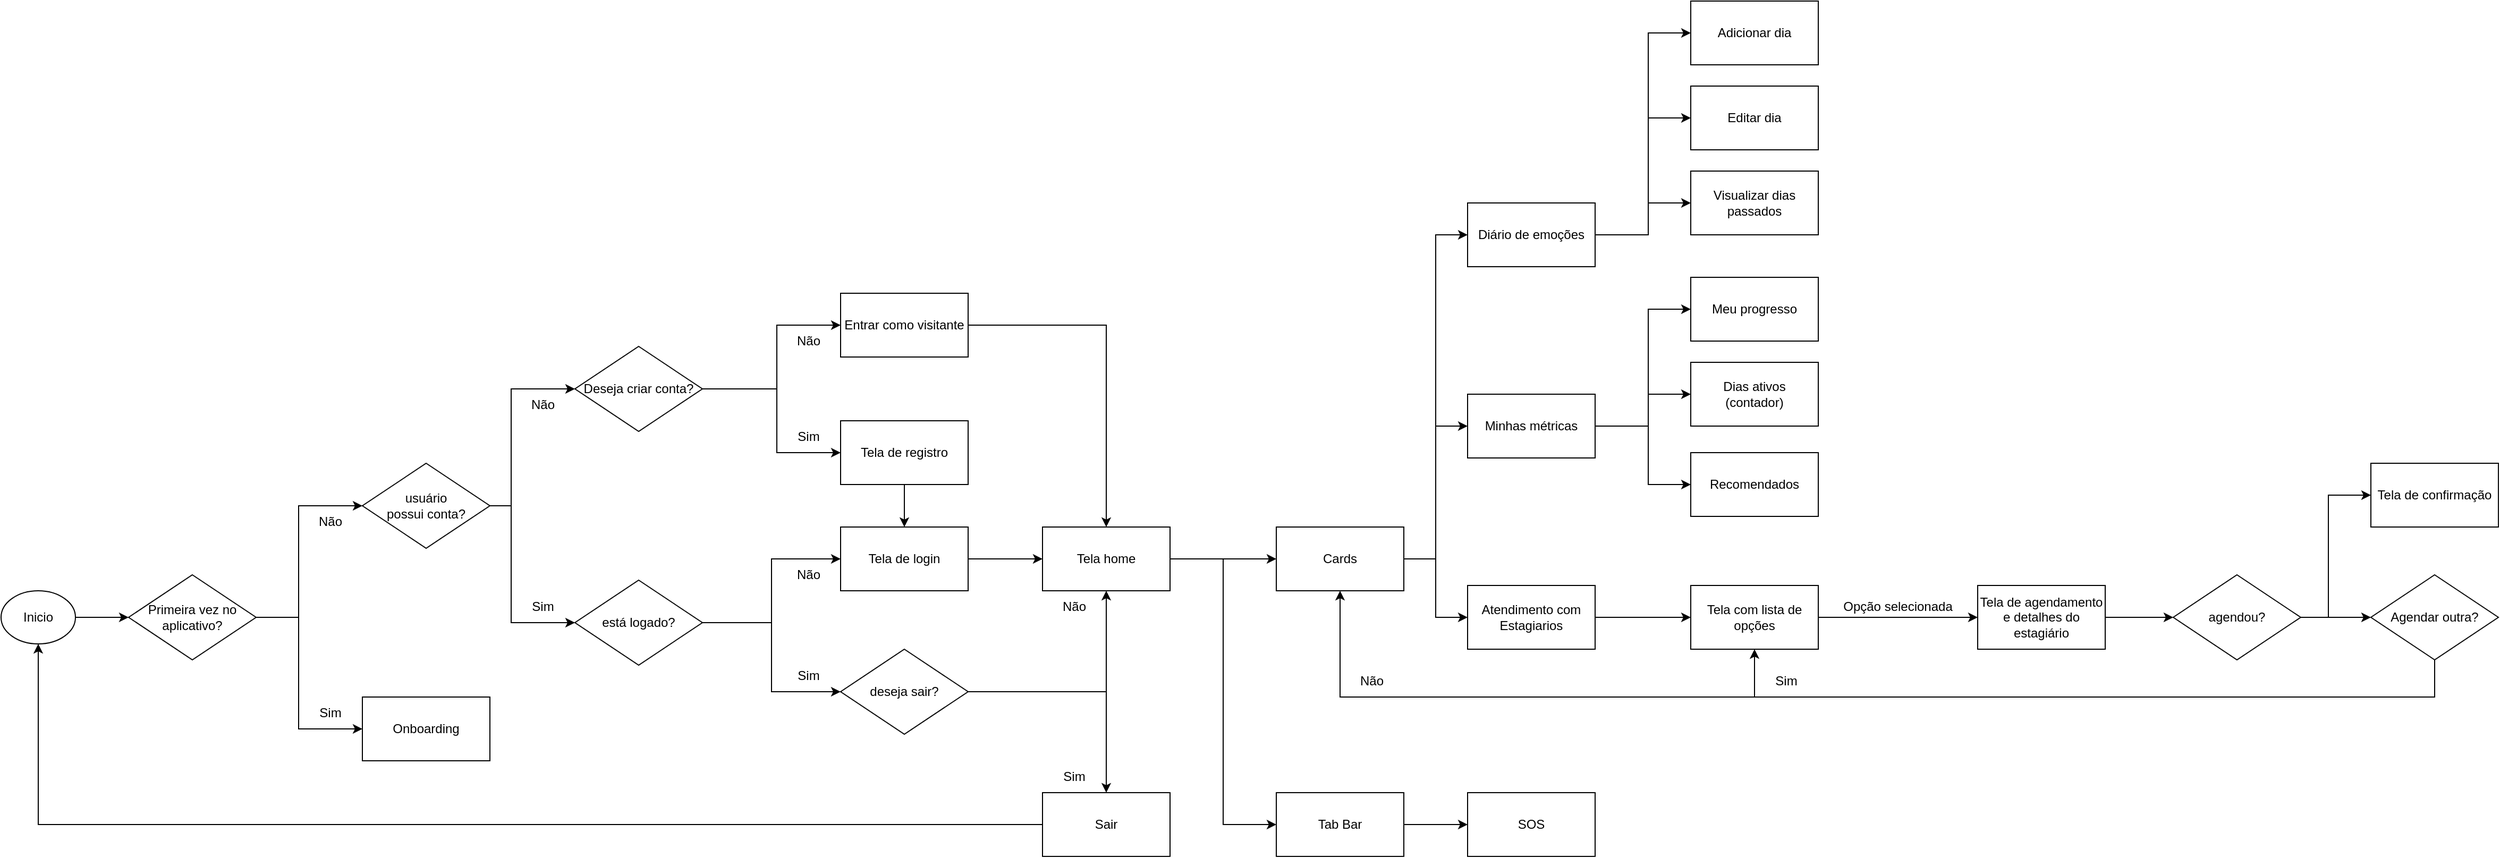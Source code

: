 <mxfile version="21.2.9" type="device">
  <diagram name="Página-1" id="eraFyOt5bU_ge2Rh74fk">
    <mxGraphModel dx="2355" dy="2343" grid="1" gridSize="10" guides="1" tooltips="1" connect="1" arrows="1" fold="1" page="1" pageScale="1" pageWidth="827" pageHeight="1169" math="0" shadow="0">
      <root>
        <mxCell id="0" />
        <mxCell id="1" parent="0" />
        <mxCell id="7XeHf_dn--d99jpylyqT-67" style="edgeStyle=orthogonalEdgeStyle;rounded=0;orthogonalLoop=1;jettySize=auto;html=1;entryX=0;entryY=0.5;entryDx=0;entryDy=0;" parent="1" source="mF3q0Rq8tJbmtWF1qKPC-3" target="7XeHf_dn--d99jpylyqT-34" edge="1">
          <mxGeometry relative="1" as="geometry" />
        </mxCell>
        <mxCell id="mF3q0Rq8tJbmtWF1qKPC-3" value="Inicio" style="ellipse;whiteSpace=wrap;html=1;" parent="1" vertex="1">
          <mxGeometry x="-390" y="490" width="70" height="50" as="geometry" />
        </mxCell>
        <mxCell id="mF3q0Rq8tJbmtWF1qKPC-17" style="edgeStyle=orthogonalEdgeStyle;rounded=0;orthogonalLoop=1;jettySize=auto;html=1;entryX=0;entryY=0.5;entryDx=0;entryDy=0;" parent="1" source="mF3q0Rq8tJbmtWF1qKPC-5" target="mF3q0Rq8tJbmtWF1qKPC-21" edge="1">
          <mxGeometry relative="1" as="geometry">
            <mxPoint x="210" y="470" as="targetPoint" />
            <Array as="points">
              <mxPoint x="90" y="410" />
              <mxPoint x="90" y="300" />
            </Array>
          </mxGeometry>
        </mxCell>
        <mxCell id="7XeHf_dn--d99jpylyqT-50" style="edgeStyle=orthogonalEdgeStyle;rounded=0;orthogonalLoop=1;jettySize=auto;html=1;" parent="1" source="mF3q0Rq8tJbmtWF1qKPC-5" target="7XeHf_dn--d99jpylyqT-10" edge="1">
          <mxGeometry relative="1" as="geometry">
            <Array as="points">
              <mxPoint x="90" y="410" />
              <mxPoint x="90" y="520" />
            </Array>
          </mxGeometry>
        </mxCell>
        <mxCell id="mF3q0Rq8tJbmtWF1qKPC-5" value="usuário&lt;br&gt;possui conta?" style="rhombus;whiteSpace=wrap;html=1;" parent="1" vertex="1">
          <mxGeometry x="-50" y="370" width="120" height="80" as="geometry" />
        </mxCell>
        <mxCell id="mF3q0Rq8tJbmtWF1qKPC-6" style="edgeStyle=orthogonalEdgeStyle;rounded=0;orthogonalLoop=1;jettySize=auto;html=1;exitX=0.5;exitY=1;exitDx=0;exitDy=0;" parent="1" edge="1">
          <mxGeometry relative="1" as="geometry">
            <mxPoint x="-190" y="570" as="sourcePoint" />
            <mxPoint x="-190" y="570" as="targetPoint" />
          </mxGeometry>
        </mxCell>
        <mxCell id="mF3q0Rq8tJbmtWF1qKPC-19" value="Não" style="text;html=1;strokeColor=none;fillColor=none;align=center;verticalAlign=middle;whiteSpace=wrap;rounded=0;" parent="1" vertex="1">
          <mxGeometry x="90" y="300" width="60" height="30" as="geometry" />
        </mxCell>
        <mxCell id="TnF8aTyG_mfoWACl2fjc-5" style="edgeStyle=orthogonalEdgeStyle;rounded=0;orthogonalLoop=1;jettySize=auto;html=1;entryX=0;entryY=0.5;entryDx=0;entryDy=0;" parent="1" source="mF3q0Rq8tJbmtWF1qKPC-21" target="TnF8aTyG_mfoWACl2fjc-4" edge="1">
          <mxGeometry relative="1" as="geometry">
            <Array as="points">
              <mxPoint x="340" y="300" />
              <mxPoint x="340" y="240" />
            </Array>
          </mxGeometry>
        </mxCell>
        <mxCell id="TnF8aTyG_mfoWACl2fjc-14" style="edgeStyle=orthogonalEdgeStyle;rounded=0;orthogonalLoop=1;jettySize=auto;html=1;entryX=0;entryY=0.5;entryDx=0;entryDy=0;" parent="1" source="mF3q0Rq8tJbmtWF1qKPC-21" target="TnF8aTyG_mfoWACl2fjc-12" edge="1">
          <mxGeometry relative="1" as="geometry">
            <Array as="points">
              <mxPoint x="340" y="300" />
              <mxPoint x="340" y="360" />
              <mxPoint x="400" y="360" />
            </Array>
          </mxGeometry>
        </mxCell>
        <mxCell id="mF3q0Rq8tJbmtWF1qKPC-21" value="Deseja criar conta?" style="rhombus;whiteSpace=wrap;html=1;" parent="1" vertex="1">
          <mxGeometry x="150" y="260" width="120" height="80" as="geometry" />
        </mxCell>
        <mxCell id="7XeHf_dn--d99jpylyqT-9" style="edgeStyle=orthogonalEdgeStyle;rounded=0;orthogonalLoop=1;jettySize=auto;html=1;entryX=0.5;entryY=0;entryDx=0;entryDy=0;" parent="1" source="TnF8aTyG_mfoWACl2fjc-4" target="7XeHf_dn--d99jpylyqT-7" edge="1">
          <mxGeometry relative="1" as="geometry" />
        </mxCell>
        <mxCell id="TnF8aTyG_mfoWACl2fjc-4" value="Entrar como visitante" style="rounded=0;whiteSpace=wrap;html=1;" parent="1" vertex="1">
          <mxGeometry x="400" y="210" width="120" height="60" as="geometry" />
        </mxCell>
        <mxCell id="TnF8aTyG_mfoWACl2fjc-6" value="Não" style="text;html=1;strokeColor=none;fillColor=none;align=center;verticalAlign=middle;whiteSpace=wrap;rounded=0;" parent="1" vertex="1">
          <mxGeometry x="340" y="240" width="60" height="30" as="geometry" />
        </mxCell>
        <mxCell id="7XeHf_dn--d99jpylyqT-5" style="edgeStyle=orthogonalEdgeStyle;rounded=0;orthogonalLoop=1;jettySize=auto;html=1;entryX=0.5;entryY=0;entryDx=0;entryDy=0;" parent="1" source="TnF8aTyG_mfoWACl2fjc-12" target="7XeHf_dn--d99jpylyqT-1" edge="1">
          <mxGeometry relative="1" as="geometry" />
        </mxCell>
        <mxCell id="TnF8aTyG_mfoWACl2fjc-12" value="Tela de registro" style="rounded=0;whiteSpace=wrap;html=1;" parent="1" vertex="1">
          <mxGeometry x="400" y="330" width="120" height="60" as="geometry" />
        </mxCell>
        <mxCell id="TnF8aTyG_mfoWACl2fjc-15" value="Sim" style="text;html=1;strokeColor=none;fillColor=none;align=center;verticalAlign=middle;whiteSpace=wrap;rounded=0;" parent="1" vertex="1">
          <mxGeometry x="340" y="330" width="60" height="30" as="geometry" />
        </mxCell>
        <mxCell id="7XeHf_dn--d99jpylyqT-19" style="edgeStyle=orthogonalEdgeStyle;rounded=0;orthogonalLoop=1;jettySize=auto;html=1;entryX=0;entryY=0.5;entryDx=0;entryDy=0;" parent="1" source="7XeHf_dn--d99jpylyqT-1" target="7XeHf_dn--d99jpylyqT-7" edge="1">
          <mxGeometry relative="1" as="geometry" />
        </mxCell>
        <mxCell id="7XeHf_dn--d99jpylyqT-1" value="Tela de login" style="rounded=0;whiteSpace=wrap;html=1;" parent="1" vertex="1">
          <mxGeometry x="400" y="430" width="120" height="60" as="geometry" />
        </mxCell>
        <mxCell id="2thZzTPPchSIacGNSDMw-71" style="edgeStyle=orthogonalEdgeStyle;rounded=0;orthogonalLoop=1;jettySize=auto;html=1;entryX=0;entryY=0.5;entryDx=0;entryDy=0;" edge="1" parent="1" source="7XeHf_dn--d99jpylyqT-7" target="2thZzTPPchSIacGNSDMw-1">
          <mxGeometry relative="1" as="geometry" />
        </mxCell>
        <mxCell id="2thZzTPPchSIacGNSDMw-91" style="edgeStyle=orthogonalEdgeStyle;rounded=0;orthogonalLoop=1;jettySize=auto;html=1;entryX=0;entryY=0.5;entryDx=0;entryDy=0;" edge="1" parent="1" source="7XeHf_dn--d99jpylyqT-7" target="2thZzTPPchSIacGNSDMw-83">
          <mxGeometry relative="1" as="geometry" />
        </mxCell>
        <mxCell id="7XeHf_dn--d99jpylyqT-7" value="Tela home" style="rounded=0;whiteSpace=wrap;html=1;" parent="1" vertex="1">
          <mxGeometry x="590" y="430" width="120" height="60" as="geometry" />
        </mxCell>
        <mxCell id="7XeHf_dn--d99jpylyqT-13" style="edgeStyle=orthogonalEdgeStyle;rounded=0;orthogonalLoop=1;jettySize=auto;html=1;entryX=0;entryY=0.5;entryDx=0;entryDy=0;" parent="1" source="7XeHf_dn--d99jpylyqT-10" target="7XeHf_dn--d99jpylyqT-1" edge="1">
          <mxGeometry relative="1" as="geometry" />
        </mxCell>
        <mxCell id="7XeHf_dn--d99jpylyqT-56" style="edgeStyle=orthogonalEdgeStyle;rounded=0;orthogonalLoop=1;jettySize=auto;html=1;entryX=0;entryY=0.5;entryDx=0;entryDy=0;" parent="1" source="7XeHf_dn--d99jpylyqT-10" target="7XeHf_dn--d99jpylyqT-24" edge="1">
          <mxGeometry relative="1" as="geometry" />
        </mxCell>
        <mxCell id="7XeHf_dn--d99jpylyqT-10" value="está logado?" style="rhombus;whiteSpace=wrap;html=1;" parent="1" vertex="1">
          <mxGeometry x="150" y="480" width="120" height="80" as="geometry" />
        </mxCell>
        <mxCell id="7XeHf_dn--d99jpylyqT-14" value="Não" style="text;html=1;strokeColor=none;fillColor=none;align=center;verticalAlign=middle;whiteSpace=wrap;rounded=0;" parent="1" vertex="1">
          <mxGeometry x="340" y="460" width="60" height="30" as="geometry" />
        </mxCell>
        <mxCell id="7XeHf_dn--d99jpylyqT-21" value="Sim" style="text;html=1;strokeColor=none;fillColor=none;align=center;verticalAlign=middle;whiteSpace=wrap;rounded=0;" parent="1" vertex="1">
          <mxGeometry x="340" y="555" width="60" height="30" as="geometry" />
        </mxCell>
        <mxCell id="7XeHf_dn--d99jpylyqT-22" value="Sim" style="text;html=1;strokeColor=none;fillColor=none;align=center;verticalAlign=middle;whiteSpace=wrap;rounded=0;" parent="1" vertex="1">
          <mxGeometry x="90" y="490" width="60" height="30" as="geometry" />
        </mxCell>
        <mxCell id="7XeHf_dn--d99jpylyqT-26" style="edgeStyle=orthogonalEdgeStyle;rounded=0;orthogonalLoop=1;jettySize=auto;html=1;entryX=0.5;entryY=1;entryDx=0;entryDy=0;" parent="1" source="7XeHf_dn--d99jpylyqT-24" target="7XeHf_dn--d99jpylyqT-7" edge="1">
          <mxGeometry relative="1" as="geometry" />
        </mxCell>
        <mxCell id="7XeHf_dn--d99jpylyqT-60" style="edgeStyle=orthogonalEdgeStyle;rounded=0;orthogonalLoop=1;jettySize=auto;html=1;" parent="1" source="7XeHf_dn--d99jpylyqT-24" target="7XeHf_dn--d99jpylyqT-30" edge="1">
          <mxGeometry relative="1" as="geometry" />
        </mxCell>
        <mxCell id="7XeHf_dn--d99jpylyqT-24" value="deseja sair?" style="rhombus;whiteSpace=wrap;html=1;" parent="1" vertex="1">
          <mxGeometry x="400" y="545" width="120" height="80" as="geometry" />
        </mxCell>
        <mxCell id="7XeHf_dn--d99jpylyqT-27" value="Não" style="text;html=1;strokeColor=none;fillColor=none;align=center;verticalAlign=middle;whiteSpace=wrap;rounded=0;" parent="1" vertex="1">
          <mxGeometry x="590" y="490" width="60" height="30" as="geometry" />
        </mxCell>
        <mxCell id="7XeHf_dn--d99jpylyqT-47" style="edgeStyle=orthogonalEdgeStyle;rounded=0;orthogonalLoop=1;jettySize=auto;html=1;entryX=0.5;entryY=1;entryDx=0;entryDy=0;" parent="1" source="7XeHf_dn--d99jpylyqT-30" target="mF3q0Rq8tJbmtWF1qKPC-3" edge="1">
          <mxGeometry relative="1" as="geometry">
            <mxPoint x="-190" y="570" as="targetPoint" />
          </mxGeometry>
        </mxCell>
        <mxCell id="7XeHf_dn--d99jpylyqT-30" value="Sair" style="rounded=0;whiteSpace=wrap;html=1;" parent="1" vertex="1">
          <mxGeometry x="590" y="680" width="120" height="60" as="geometry" />
        </mxCell>
        <mxCell id="7XeHf_dn--d99jpylyqT-66" style="edgeStyle=orthogonalEdgeStyle;rounded=0;orthogonalLoop=1;jettySize=auto;html=1;entryX=0;entryY=0.5;entryDx=0;entryDy=0;" parent="1" source="7XeHf_dn--d99jpylyqT-34" target="mF3q0Rq8tJbmtWF1qKPC-5" edge="1">
          <mxGeometry relative="1" as="geometry">
            <Array as="points">
              <mxPoint x="-110" y="515" />
              <mxPoint x="-110" y="410" />
            </Array>
          </mxGeometry>
        </mxCell>
        <mxCell id="7XeHf_dn--d99jpylyqT-71" style="edgeStyle=orthogonalEdgeStyle;rounded=0;orthogonalLoop=1;jettySize=auto;html=1;entryX=0;entryY=0.5;entryDx=0;entryDy=0;" parent="1" source="7XeHf_dn--d99jpylyqT-34" target="7XeHf_dn--d99jpylyqT-36" edge="1">
          <mxGeometry relative="1" as="geometry">
            <Array as="points">
              <mxPoint x="-110" y="515" />
              <mxPoint x="-110" y="620" />
            </Array>
          </mxGeometry>
        </mxCell>
        <mxCell id="7XeHf_dn--d99jpylyqT-34" value="Primeira vez no aplicativo?" style="rhombus;whiteSpace=wrap;html=1;" parent="1" vertex="1">
          <mxGeometry x="-270" y="475" width="120" height="80" as="geometry" />
        </mxCell>
        <mxCell id="7XeHf_dn--d99jpylyqT-36" value="Onboarding" style="rounded=0;whiteSpace=wrap;html=1;" parent="1" vertex="1">
          <mxGeometry x="-50" y="590" width="120" height="60" as="geometry" />
        </mxCell>
        <mxCell id="7XeHf_dn--d99jpylyqT-40" value="Não" style="text;html=1;strokeColor=none;fillColor=none;align=center;verticalAlign=middle;whiteSpace=wrap;rounded=0;" parent="1" vertex="1">
          <mxGeometry x="-110" y="410" width="60" height="30" as="geometry" />
        </mxCell>
        <mxCell id="7XeHf_dn--d99jpylyqT-58" value="Sim" style="text;html=1;strokeColor=none;fillColor=none;align=center;verticalAlign=middle;whiteSpace=wrap;rounded=0;" parent="1" vertex="1">
          <mxGeometry x="590" y="650" width="60" height="30" as="geometry" />
        </mxCell>
        <mxCell id="7XeHf_dn--d99jpylyqT-64" value="Sim" style="text;html=1;strokeColor=none;fillColor=none;align=center;verticalAlign=middle;whiteSpace=wrap;rounded=0;" parent="1" vertex="1">
          <mxGeometry x="-110" y="590" width="60" height="30" as="geometry" />
        </mxCell>
        <mxCell id="2thZzTPPchSIacGNSDMw-74" style="edgeStyle=orthogonalEdgeStyle;rounded=0;orthogonalLoop=1;jettySize=auto;html=1;entryX=0;entryY=0.5;entryDx=0;entryDy=0;" edge="1" parent="1" source="2thZzTPPchSIacGNSDMw-1" target="2thZzTPPchSIacGNSDMw-73">
          <mxGeometry relative="1" as="geometry" />
        </mxCell>
        <mxCell id="2thZzTPPchSIacGNSDMw-1" value="Tab Bar" style="rounded=0;whiteSpace=wrap;html=1;" vertex="1" parent="1">
          <mxGeometry x="810" y="680" width="120" height="60" as="geometry" />
        </mxCell>
        <mxCell id="2thZzTPPchSIacGNSDMw-45" value="" style="edgeStyle=orthogonalEdgeStyle;rounded=0;orthogonalLoop=1;jettySize=auto;html=1;exitX=1;exitY=0.5;exitDx=0;exitDy=0;" edge="1" parent="1" source="2thZzTPPchSIacGNSDMw-3" target="2thZzTPPchSIacGNSDMw-44">
          <mxGeometry relative="1" as="geometry">
            <mxPoint x="1130" y="245.034" as="sourcePoint" />
            <Array as="points">
              <mxPoint x="1160" y="155" />
              <mxPoint x="1160" y="45" />
            </Array>
          </mxGeometry>
        </mxCell>
        <mxCell id="2thZzTPPchSIacGNSDMw-47" value="" style="edgeStyle=orthogonalEdgeStyle;rounded=0;orthogonalLoop=1;jettySize=auto;html=1;exitX=1;exitY=0.5;exitDx=0;exitDy=0;" edge="1" parent="1" source="2thZzTPPchSIacGNSDMw-3" target="2thZzTPPchSIacGNSDMw-46">
          <mxGeometry relative="1" as="geometry">
            <mxPoint x="1130" y="245.034" as="sourcePoint" />
            <Array as="points">
              <mxPoint x="1160" y="155" />
              <mxPoint x="1160" y="125" />
            </Array>
          </mxGeometry>
        </mxCell>
        <mxCell id="2thZzTPPchSIacGNSDMw-52" style="edgeStyle=orthogonalEdgeStyle;rounded=0;orthogonalLoop=1;jettySize=auto;html=1;entryX=0;entryY=0.5;entryDx=0;entryDy=0;exitX=1;exitY=0.5;exitDx=0;exitDy=0;" edge="1" parent="1" source="2thZzTPPchSIacGNSDMw-3" target="2thZzTPPchSIacGNSDMw-51">
          <mxGeometry relative="1" as="geometry">
            <mxPoint x="1130" y="245.034" as="sourcePoint" />
            <Array as="points">
              <mxPoint x="1160" y="155" />
              <mxPoint x="1160" y="-35" />
            </Array>
          </mxGeometry>
        </mxCell>
        <mxCell id="2thZzTPPchSIacGNSDMw-3" value="Diário de emoções" style="rounded=0;whiteSpace=wrap;html=1;" vertex="1" parent="1">
          <mxGeometry x="990" y="125" width="120" height="60" as="geometry" />
        </mxCell>
        <mxCell id="2thZzTPPchSIacGNSDMw-76" style="edgeStyle=orthogonalEdgeStyle;rounded=0;orthogonalLoop=1;jettySize=auto;html=1;entryX=0;entryY=0.5;entryDx=0;entryDy=0;" edge="1" parent="1" source="2thZzTPPchSIacGNSDMw-4" target="2thZzTPPchSIacGNSDMw-75">
          <mxGeometry relative="1" as="geometry" />
        </mxCell>
        <mxCell id="2thZzTPPchSIacGNSDMw-4" value="Atendimento com&lt;br&gt;Estagiarios" style="rounded=0;whiteSpace=wrap;html=1;" vertex="1" parent="1">
          <mxGeometry x="990" y="485" width="120" height="60" as="geometry" />
        </mxCell>
        <mxCell id="2thZzTPPchSIacGNSDMw-61" style="edgeStyle=orthogonalEdgeStyle;rounded=0;orthogonalLoop=1;jettySize=auto;html=1;" edge="1" parent="1" source="2thZzTPPchSIacGNSDMw-6" target="2thZzTPPchSIacGNSDMw-58">
          <mxGeometry relative="1" as="geometry">
            <Array as="points">
              <mxPoint x="1160" y="335" />
              <mxPoint x="1160" y="305" />
            </Array>
          </mxGeometry>
        </mxCell>
        <mxCell id="2thZzTPPchSIacGNSDMw-66" style="edgeStyle=orthogonalEdgeStyle;rounded=0;orthogonalLoop=1;jettySize=auto;html=1;entryX=0;entryY=0.5;entryDx=0;entryDy=0;" edge="1" parent="1" source="2thZzTPPchSIacGNSDMw-6" target="2thZzTPPchSIacGNSDMw-65">
          <mxGeometry relative="1" as="geometry">
            <Array as="points">
              <mxPoint x="1160" y="335" />
              <mxPoint x="1160" y="390" />
            </Array>
          </mxGeometry>
        </mxCell>
        <mxCell id="2thZzTPPchSIacGNSDMw-67" style="edgeStyle=orthogonalEdgeStyle;rounded=0;orthogonalLoop=1;jettySize=auto;html=1;entryX=0;entryY=0.5;entryDx=0;entryDy=0;" edge="1" parent="1" source="2thZzTPPchSIacGNSDMw-6" target="2thZzTPPchSIacGNSDMw-60">
          <mxGeometry relative="1" as="geometry">
            <Array as="points">
              <mxPoint x="1160" y="335" />
              <mxPoint x="1160" y="225" />
            </Array>
          </mxGeometry>
        </mxCell>
        <mxCell id="2thZzTPPchSIacGNSDMw-6" value="Minhas métricas" style="rounded=0;whiteSpace=wrap;html=1;" vertex="1" parent="1">
          <mxGeometry x="990" y="305" width="120" height="60" as="geometry" />
        </mxCell>
        <mxCell id="2thZzTPPchSIacGNSDMw-44" value="Editar dia" style="rounded=0;whiteSpace=wrap;html=1;" vertex="1" parent="1">
          <mxGeometry x="1200" y="15" width="120" height="60" as="geometry" />
        </mxCell>
        <mxCell id="2thZzTPPchSIacGNSDMw-46" value="Visualizar dias passados" style="rounded=0;whiteSpace=wrap;html=1;" vertex="1" parent="1">
          <mxGeometry x="1200" y="95" width="120" height="60" as="geometry" />
        </mxCell>
        <mxCell id="2thZzTPPchSIacGNSDMw-51" value="Adicionar dia" style="rounded=0;whiteSpace=wrap;html=1;" vertex="1" parent="1">
          <mxGeometry x="1200" y="-65" width="120" height="60" as="geometry" />
        </mxCell>
        <mxCell id="2thZzTPPchSIacGNSDMw-58" value="Dias ativos &lt;br&gt;(contador)" style="rounded=0;whiteSpace=wrap;html=1;" vertex="1" parent="1">
          <mxGeometry x="1200" y="275" width="120" height="60" as="geometry" />
        </mxCell>
        <mxCell id="2thZzTPPchSIacGNSDMw-60" value="Meu progresso" style="rounded=0;whiteSpace=wrap;html=1;" vertex="1" parent="1">
          <mxGeometry x="1200" y="195" width="120" height="60" as="geometry" />
        </mxCell>
        <mxCell id="2thZzTPPchSIacGNSDMw-65" value="Recomendados" style="rounded=0;whiteSpace=wrap;html=1;" vertex="1" parent="1">
          <mxGeometry x="1200" y="360" width="120" height="60" as="geometry" />
        </mxCell>
        <mxCell id="2thZzTPPchSIacGNSDMw-73" value="SOS" style="rounded=0;whiteSpace=wrap;html=1;" vertex="1" parent="1">
          <mxGeometry x="990" y="680" width="120" height="60" as="geometry" />
        </mxCell>
        <mxCell id="2thZzTPPchSIacGNSDMw-81" style="edgeStyle=orthogonalEdgeStyle;rounded=0;orthogonalLoop=1;jettySize=auto;html=1;entryX=0;entryY=0.5;entryDx=0;entryDy=0;" edge="1" parent="1" source="2thZzTPPchSIacGNSDMw-75" target="2thZzTPPchSIacGNSDMw-79">
          <mxGeometry relative="1" as="geometry" />
        </mxCell>
        <mxCell id="2thZzTPPchSIacGNSDMw-75" value="Tela com lista de opções" style="rounded=0;whiteSpace=wrap;html=1;" vertex="1" parent="1">
          <mxGeometry x="1200" y="485" width="120" height="60" as="geometry" />
        </mxCell>
        <mxCell id="2thZzTPPchSIacGNSDMw-94" style="edgeStyle=orthogonalEdgeStyle;rounded=0;orthogonalLoop=1;jettySize=auto;html=1;entryX=0;entryY=0.5;entryDx=0;entryDy=0;" edge="1" parent="1" source="2thZzTPPchSIacGNSDMw-79" target="2thZzTPPchSIacGNSDMw-93">
          <mxGeometry relative="1" as="geometry" />
        </mxCell>
        <mxCell id="2thZzTPPchSIacGNSDMw-79" value="Tela de agendamento e detalhes do estagiário" style="rounded=0;whiteSpace=wrap;html=1;" vertex="1" parent="1">
          <mxGeometry x="1470" y="485" width="120" height="60" as="geometry" />
        </mxCell>
        <mxCell id="2thZzTPPchSIacGNSDMw-82" value="Opção selecionada" style="text;html=1;strokeColor=none;fillColor=none;align=center;verticalAlign=middle;whiteSpace=wrap;rounded=0;" vertex="1" parent="1">
          <mxGeometry x="1340" y="490" width="110" height="30" as="geometry" />
        </mxCell>
        <mxCell id="2thZzTPPchSIacGNSDMw-88" style="edgeStyle=orthogonalEdgeStyle;rounded=0;orthogonalLoop=1;jettySize=auto;html=1;entryX=0;entryY=0.5;entryDx=0;entryDy=0;" edge="1" parent="1" source="2thZzTPPchSIacGNSDMw-83" target="2thZzTPPchSIacGNSDMw-3">
          <mxGeometry relative="1" as="geometry" />
        </mxCell>
        <mxCell id="2thZzTPPchSIacGNSDMw-89" style="edgeStyle=orthogonalEdgeStyle;rounded=0;orthogonalLoop=1;jettySize=auto;html=1;entryX=0;entryY=0.5;entryDx=0;entryDy=0;" edge="1" parent="1" source="2thZzTPPchSIacGNSDMw-83" target="2thZzTPPchSIacGNSDMw-6">
          <mxGeometry relative="1" as="geometry" />
        </mxCell>
        <mxCell id="2thZzTPPchSIacGNSDMw-90" style="edgeStyle=orthogonalEdgeStyle;rounded=0;orthogonalLoop=1;jettySize=auto;html=1;entryX=0;entryY=0.5;entryDx=0;entryDy=0;" edge="1" parent="1" source="2thZzTPPchSIacGNSDMw-83" target="2thZzTPPchSIacGNSDMw-4">
          <mxGeometry relative="1" as="geometry" />
        </mxCell>
        <mxCell id="2thZzTPPchSIacGNSDMw-83" value="Cards" style="rounded=0;whiteSpace=wrap;html=1;" vertex="1" parent="1">
          <mxGeometry x="810" y="430" width="120" height="60" as="geometry" />
        </mxCell>
        <mxCell id="2thZzTPPchSIacGNSDMw-97" style="edgeStyle=orthogonalEdgeStyle;rounded=0;orthogonalLoop=1;jettySize=auto;html=1;entryX=0;entryY=0.5;entryDx=0;entryDy=0;" edge="1" parent="1" source="2thZzTPPchSIacGNSDMw-93">
          <mxGeometry relative="1" as="geometry">
            <mxPoint x="1840.0" y="515" as="targetPoint" />
          </mxGeometry>
        </mxCell>
        <mxCell id="2thZzTPPchSIacGNSDMw-98" style="edgeStyle=orthogonalEdgeStyle;rounded=0;orthogonalLoop=1;jettySize=auto;html=1;entryX=0;entryY=0.5;entryDx=0;entryDy=0;" edge="1" parent="1" source="2thZzTPPchSIacGNSDMw-93" target="2thZzTPPchSIacGNSDMw-95">
          <mxGeometry relative="1" as="geometry">
            <Array as="points">
              <mxPoint x="1800" y="515" />
              <mxPoint x="1800" y="400" />
            </Array>
          </mxGeometry>
        </mxCell>
        <mxCell id="2thZzTPPchSIacGNSDMw-93" value="agendou?" style="rhombus;whiteSpace=wrap;html=1;" vertex="1" parent="1">
          <mxGeometry x="1654" y="475" width="120" height="80" as="geometry" />
        </mxCell>
        <mxCell id="2thZzTPPchSIacGNSDMw-95" value="Tela de confirmação" style="rounded=0;whiteSpace=wrap;html=1;" vertex="1" parent="1">
          <mxGeometry x="1840" y="370" width="120" height="60" as="geometry" />
        </mxCell>
        <mxCell id="2thZzTPPchSIacGNSDMw-109" style="edgeStyle=orthogonalEdgeStyle;rounded=0;orthogonalLoop=1;jettySize=auto;html=1;entryX=0.5;entryY=1;entryDx=0;entryDy=0;" edge="1" parent="1" source="2thZzTPPchSIacGNSDMw-100" target="2thZzTPPchSIacGNSDMw-83">
          <mxGeometry relative="1" as="geometry">
            <Array as="points">
              <mxPoint x="1900" y="590" />
              <mxPoint x="870" y="590" />
            </Array>
          </mxGeometry>
        </mxCell>
        <mxCell id="2thZzTPPchSIacGNSDMw-100" value="Agendar outra?" style="rhombus;whiteSpace=wrap;html=1;" vertex="1" parent="1">
          <mxGeometry x="1840" y="475" width="120" height="80" as="geometry" />
        </mxCell>
        <mxCell id="2thZzTPPchSIacGNSDMw-105" style="edgeStyle=orthogonalEdgeStyle;rounded=0;orthogonalLoop=1;jettySize=auto;html=1;entryX=0.5;entryY=1;entryDx=0;entryDy=0;exitX=0.5;exitY=1;exitDx=0;exitDy=0;" edge="1" parent="1" source="2thZzTPPchSIacGNSDMw-100" target="2thZzTPPchSIacGNSDMw-75">
          <mxGeometry relative="1" as="geometry">
            <mxPoint x="1900" y="560" as="sourcePoint" />
            <Array as="points">
              <mxPoint x="1900" y="590" />
              <mxPoint x="1260" y="590" />
            </Array>
          </mxGeometry>
        </mxCell>
        <mxCell id="2thZzTPPchSIacGNSDMw-107" value="Sim" style="text;html=1;strokeColor=none;fillColor=none;align=center;verticalAlign=middle;whiteSpace=wrap;rounded=0;" vertex="1" parent="1">
          <mxGeometry x="1260" y="560" width="60" height="30" as="geometry" />
        </mxCell>
        <mxCell id="2thZzTPPchSIacGNSDMw-110" value="Não" style="text;html=1;strokeColor=none;fillColor=none;align=center;verticalAlign=middle;whiteSpace=wrap;rounded=0;" vertex="1" parent="1">
          <mxGeometry x="870" y="560" width="60" height="30" as="geometry" />
        </mxCell>
      </root>
    </mxGraphModel>
  </diagram>
</mxfile>
